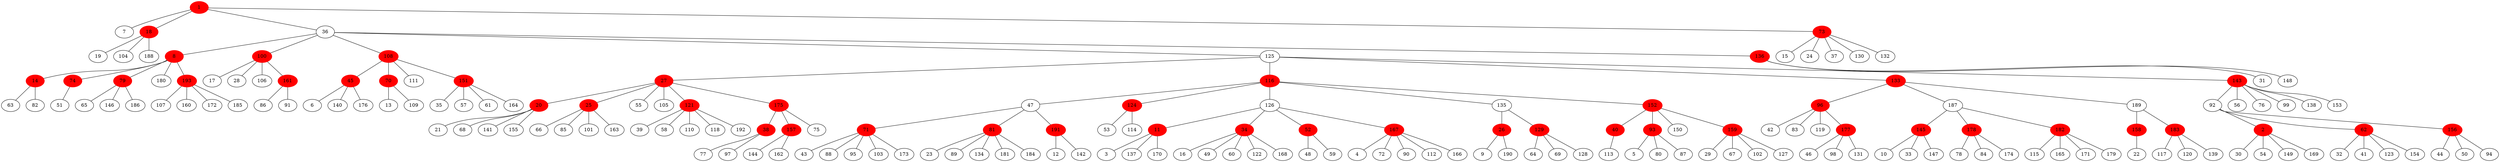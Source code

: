 graph G { 
1 [color=red,style=filled];
1 -- 7;
1 -- 18;
1 -- 36;
1 -- 73;
2 [color=red,style=filled];
2 -- 30;
2 -- 54;
2 -- 149;
2 -- 169;
8 [color=red,style=filled];
8 -- 14;
8 -- 74;
8 -- 79;
8 -- 180;
8 -- 193;
11 [color=red,style=filled];
11 -- 3;
11 -- 137;
11 -- 170;
14 [color=red,style=filled];
14 -- 63;
14 -- 82;
18 [color=red,style=filled];
18 -- 19;
18 -- 104;
18 -- 188;
20 [color=red,style=filled];
20 -- 21;
20 -- 68;
20 -- 141;
20 -- 155;
25 [color=red,style=filled];
25 -- 66;
25 -- 85;
25 -- 101;
25 -- 163;
26 [color=red,style=filled];
26 -- 9;
26 -- 190;
27 [color=red,style=filled];
27 -- 20;
27 -- 25;
27 -- 55;
27 -- 105;
27 -- 121;
27 -- 175;
34 [color=red,style=filled];
34 -- 16;
34 -- 49;
34 -- 60;
34 -- 122;
34 -- 168;
36 -- 8;
36 -- 100;
36 -- 108;
36 -- 125;
36 -- 136;
38 [color=red,style=filled];
38 -- 77;
38 -- 97;
40 [color=red,style=filled];
40 -- 113;
45 [color=red,style=filled];
45 -- 6;
45 -- 140;
45 -- 176;
47 -- 71;
47 -- 81;
47 -- 191;
52 [color=red,style=filled];
52 -- 48;
52 -- 59;
62 [color=red,style=filled];
62 -- 32;
62 -- 41;
62 -- 123;
62 -- 154;
70 [color=red,style=filled];
70 -- 13;
70 -- 109;
71 [color=red,style=filled];
71 -- 43;
71 -- 88;
71 -- 95;
71 -- 103;
71 -- 173;
73 [color=red,style=filled];
73 -- 15;
73 -- 24;
73 -- 37;
73 -- 130;
73 -- 132;
74 [color=red,style=filled];
74 -- 51;
79 [color=red,style=filled];
79 -- 65;
79 -- 146;
79 -- 186;
81 [color=red,style=filled];
81 -- 23;
81 -- 89;
81 -- 134;
81 -- 181;
81 -- 184;
92 -- 2;
92 -- 62;
92 -- 156;
93 [color=red,style=filled];
93 -- 5;
93 -- 80;
93 -- 87;
96 [color=red,style=filled];
96 -- 42;
96 -- 83;
96 -- 119;
96 -- 177;
100 [color=red,style=filled];
100 -- 17;
100 -- 28;
100 -- 106;
100 -- 161;
108 [color=red,style=filled];
108 -- 45;
108 -- 70;
108 -- 111;
108 -- 151;
116 [color=red,style=filled];
116 -- 47;
116 -- 124;
116 -- 126;
116 -- 135;
116 -- 152;
121 [color=red,style=filled];
121 -- 39;
121 -- 58;
121 -- 110;
121 -- 118;
121 -- 192;
124 [color=red,style=filled];
124 -- 53;
124 -- 114;
125 -- 27;
125 -- 116;
125 -- 133;
125 -- 143;
126 -- 11;
126 -- 34;
126 -- 52;
126 -- 167;
129 [color=red,style=filled];
129 -- 64;
129 -- 69;
129 -- 128;
133 [color=red,style=filled];
133 -- 96;
133 -- 187;
133 -- 189;
135 -- 26;
135 -- 129;
136 [color=red,style=filled];
136 -- 31;
136 -- 148;
143 [color=red,style=filled];
143 -- 56;
143 -- 76;
143 -- 92;
143 -- 99;
143 -- 138;
143 -- 153;
145 [color=red,style=filled];
145 -- 10;
145 -- 33;
145 -- 147;
151 [color=red,style=filled];
151 -- 35;
151 -- 57;
151 -- 61;
151 -- 164;
152 [color=red,style=filled];
152 -- 40;
152 -- 93;
152 -- 150;
152 -- 159;
156 [color=red,style=filled];
156 -- 44;
156 -- 50;
156 -- 94;
157 [color=red,style=filled];
157 -- 144;
157 -- 162;
158 [color=red,style=filled];
158 -- 22;
159 [color=red,style=filled];
159 -- 29;
159 -- 67;
159 -- 102;
159 -- 127;
161 [color=red,style=filled];
161 -- 86;
161 -- 91;
167 [color=red,style=filled];
167 -- 4;
167 -- 72;
167 -- 90;
167 -- 112;
167 -- 166;
175 [color=red,style=filled];
175 -- 38;
175 -- 75;
175 -- 157;
177 [color=red,style=filled];
177 -- 46;
177 -- 98;
177 -- 131;
178 [color=red,style=filled];
178 -- 78;
178 -- 84;
178 -- 174;
182 [color=red,style=filled];
182 -- 115;
182 -- 165;
182 -- 171;
182 -- 179;
183 [color=red,style=filled];
183 -- 117;
183 -- 120;
183 -- 139;
187 -- 145;
187 -- 178;
187 -- 182;
189 -- 158;
189 -- 183;
191 [color=red,style=filled];
191 -- 12;
191 -- 142;
193 [color=red,style=filled];
193 -- 107;
193 -- 160;
193 -- 172;
193 -- 185;
}